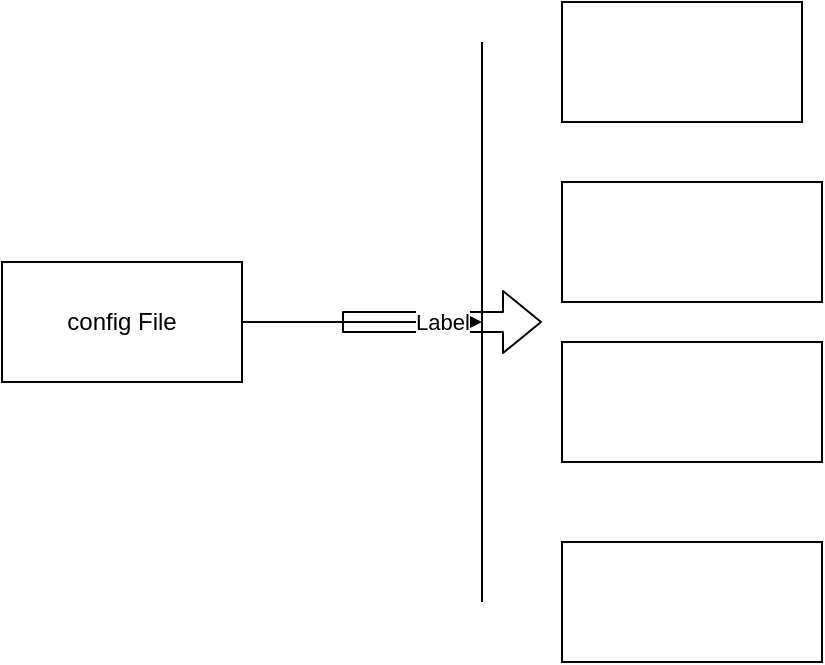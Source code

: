 <mxfile version="14.8.5" type="github">
  <diagram id="985ZaxFpaZ_qsSHkw53R" name="Page-1">
    <mxGraphModel dx="868" dy="494" grid="1" gridSize="10" guides="1" tooltips="1" connect="1" arrows="1" fold="1" page="1" pageScale="1" pageWidth="850" pageHeight="1100" math="0" shadow="0">
      <root>
        <mxCell id="0" />
        <mxCell id="1" parent="0" />
        <mxCell id="MsaNVr8gz5ZtD6SlP7SV-8" style="edgeStyle=orthogonalEdgeStyle;rounded=0;orthogonalLoop=1;jettySize=auto;html=1;" edge="1" parent="1" source="MsaNVr8gz5ZtD6SlP7SV-1">
          <mxGeometry relative="1" as="geometry">
            <mxPoint x="440" y="260" as="targetPoint" />
          </mxGeometry>
        </mxCell>
        <mxCell id="MsaNVr8gz5ZtD6SlP7SV-1" value="config File" style="rounded=0;whiteSpace=wrap;html=1;" vertex="1" parent="1">
          <mxGeometry x="200" y="230" width="120" height="60" as="geometry" />
        </mxCell>
        <mxCell id="MsaNVr8gz5ZtD6SlP7SV-4" value="" style="rounded=0;whiteSpace=wrap;html=1;" vertex="1" parent="1">
          <mxGeometry x="480" y="190" width="130" height="60" as="geometry" />
        </mxCell>
        <mxCell id="MsaNVr8gz5ZtD6SlP7SV-5" value="" style="rounded=0;whiteSpace=wrap;html=1;" vertex="1" parent="1">
          <mxGeometry x="480" y="100" width="120" height="60" as="geometry" />
        </mxCell>
        <mxCell id="MsaNVr8gz5ZtD6SlP7SV-6" value="" style="rounded=0;whiteSpace=wrap;html=1;" vertex="1" parent="1">
          <mxGeometry x="480" y="270" width="130" height="60" as="geometry" />
        </mxCell>
        <mxCell id="MsaNVr8gz5ZtD6SlP7SV-7" value="" style="rounded=0;whiteSpace=wrap;html=1;" vertex="1" parent="1">
          <mxGeometry x="480" y="370" width="130" height="60" as="geometry" />
        </mxCell>
        <mxCell id="MsaNVr8gz5ZtD6SlP7SV-10" value="" style="endArrow=none;html=1;" edge="1" parent="1">
          <mxGeometry width="50" height="50" relative="1" as="geometry">
            <mxPoint x="440" y="400" as="sourcePoint" />
            <mxPoint x="440" y="120" as="targetPoint" />
          </mxGeometry>
        </mxCell>
        <mxCell id="MsaNVr8gz5ZtD6SlP7SV-11" value="" style="endArrow=classic;html=1;shape=flexArrow;" edge="1" parent="1">
          <mxGeometry relative="1" as="geometry">
            <mxPoint x="370" y="260" as="sourcePoint" />
            <mxPoint x="470" y="260" as="targetPoint" />
          </mxGeometry>
        </mxCell>
        <mxCell id="MsaNVr8gz5ZtD6SlP7SV-12" value="Label" style="edgeLabel;resizable=0;html=1;align=center;verticalAlign=middle;" connectable="0" vertex="1" parent="MsaNVr8gz5ZtD6SlP7SV-11">
          <mxGeometry relative="1" as="geometry" />
        </mxCell>
      </root>
    </mxGraphModel>
  </diagram>
</mxfile>
